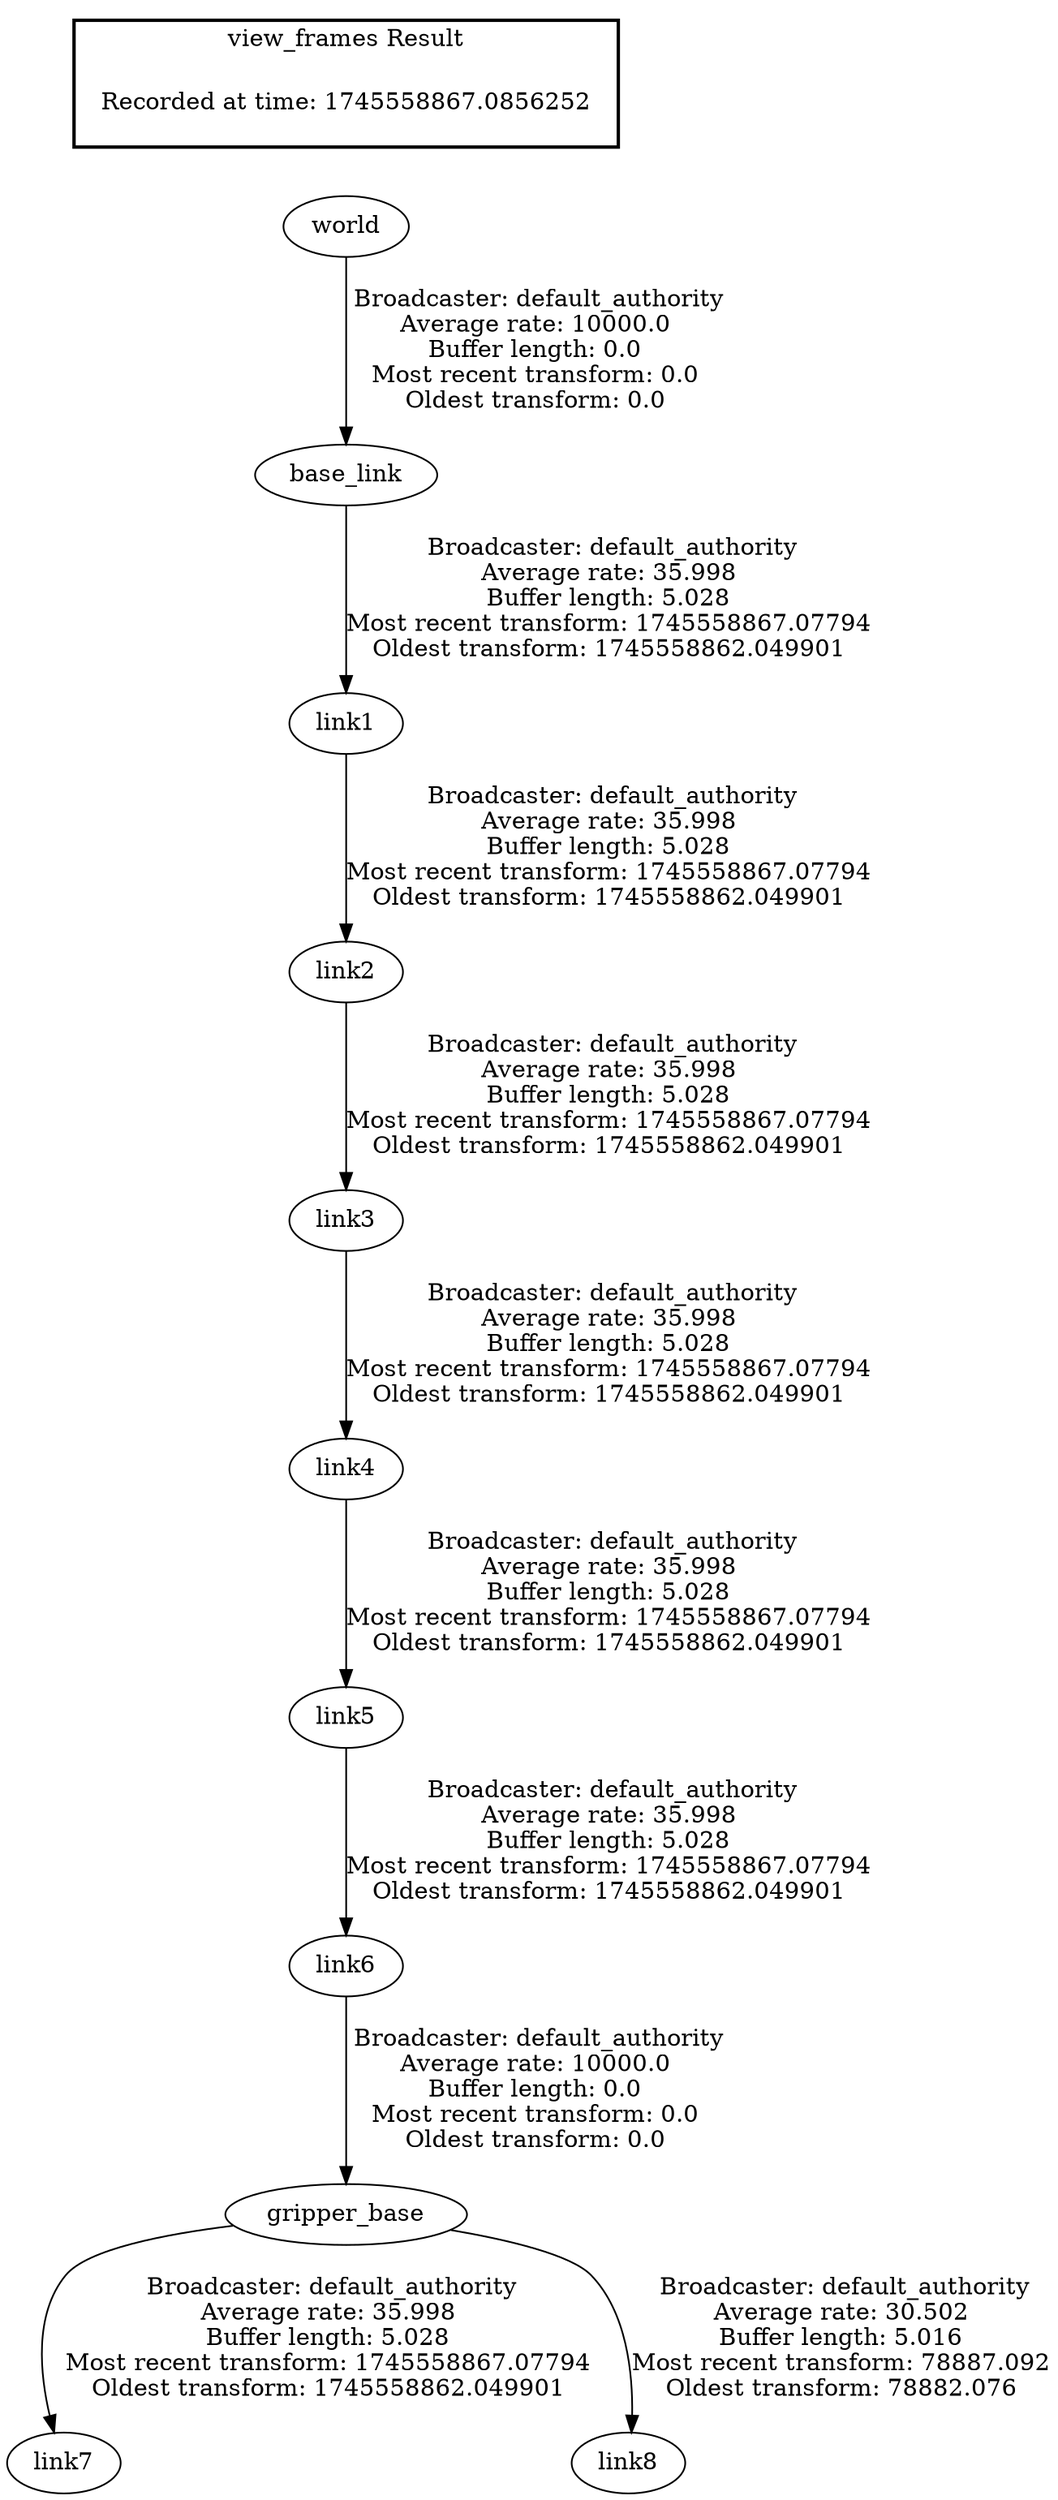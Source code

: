 digraph G {
"world" -> "base_link"[label=" Broadcaster: default_authority\nAverage rate: 10000.0\nBuffer length: 0.0\nMost recent transform: 0.0\nOldest transform: 0.0\n"];
"link6" -> "gripper_base"[label=" Broadcaster: default_authority\nAverage rate: 10000.0\nBuffer length: 0.0\nMost recent transform: 0.0\nOldest transform: 0.0\n"];
"link5" -> "link6"[label=" Broadcaster: default_authority\nAverage rate: 35.998\nBuffer length: 5.028\nMost recent transform: 1745558867.07794\nOldest transform: 1745558862.049901\n"];
"base_link" -> "link1"[label=" Broadcaster: default_authority\nAverage rate: 35.998\nBuffer length: 5.028\nMost recent transform: 1745558867.07794\nOldest transform: 1745558862.049901\n"];
"link1" -> "link2"[label=" Broadcaster: default_authority\nAverage rate: 35.998\nBuffer length: 5.028\nMost recent transform: 1745558867.07794\nOldest transform: 1745558862.049901\n"];
"link2" -> "link3"[label=" Broadcaster: default_authority\nAverage rate: 35.998\nBuffer length: 5.028\nMost recent transform: 1745558867.07794\nOldest transform: 1745558862.049901\n"];
"link3" -> "link4"[label=" Broadcaster: default_authority\nAverage rate: 35.998\nBuffer length: 5.028\nMost recent transform: 1745558867.07794\nOldest transform: 1745558862.049901\n"];
"link4" -> "link5"[label=" Broadcaster: default_authority\nAverage rate: 35.998\nBuffer length: 5.028\nMost recent transform: 1745558867.07794\nOldest transform: 1745558862.049901\n"];
"gripper_base" -> "link7"[label=" Broadcaster: default_authority\nAverage rate: 35.998\nBuffer length: 5.028\nMost recent transform: 1745558867.07794\nOldest transform: 1745558862.049901\n"];
"gripper_base" -> "link8"[label=" Broadcaster: default_authority\nAverage rate: 30.502\nBuffer length: 5.016\nMost recent transform: 78887.092\nOldest transform: 78882.076\n"];
edge [style=invis];
 subgraph cluster_legend { style=bold; color=black; label ="view_frames Result";
"Recorded at time: 1745558867.0856252"[ shape=plaintext ] ;
}->"world";
}